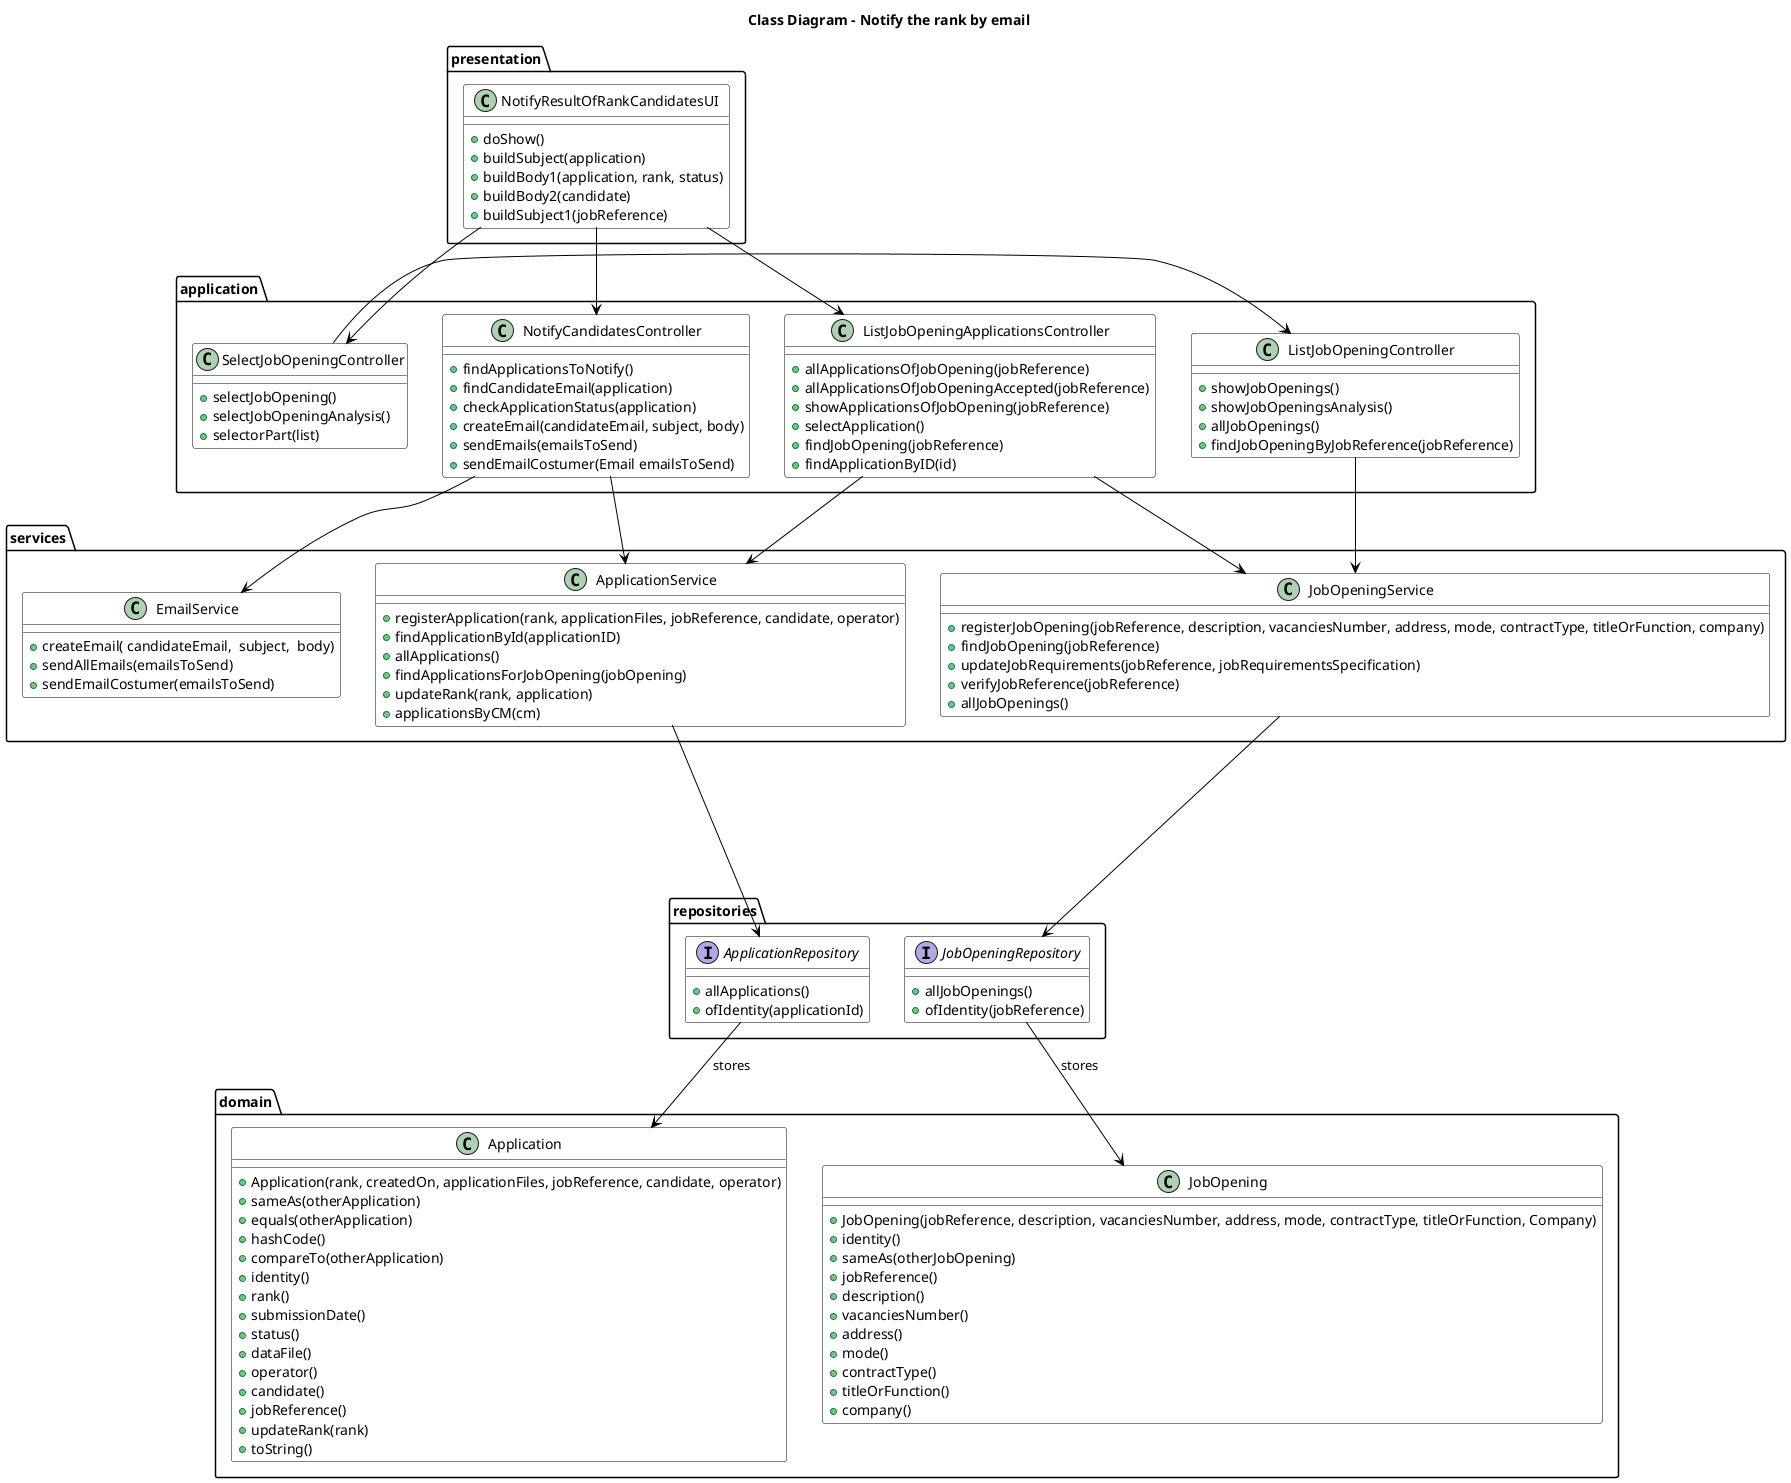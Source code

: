 @startuml
skinparam class {
    BackgroundColor White
    ArrowColor Black
    BorderColor Black
    FontColor Black
    FontSize 14
}

Title "Class Diagram - Notify the rank by email"

package "presentation" {
    class NotifyResultOfRankCandidatesUI {
        + doShow()
        + buildSubject(application)
        + buildBody1(application, rank, status)
        + buildBody2(candidate)
        + buildSubject1(jobReference)
    }
}


package "application" {

    class NotifyCandidatesController{
        + findApplicationsToNotify()
        + findCandidateEmail(application)
        + checkApplicationStatus(application)
        + createEmail(candidateEmail, subject, body)
        + sendEmails(emailsToSend)
        + sendEmailCostumer(Email emailsToSend)
    }

    class SelectJobOpeningController {
        + selectJobOpening()
        + selectJobOpeningAnalysis()
        + selectorPart(list)
    }

    class ListJobOpeningApplicationsController {
        + allApplicationsOfJobOpening(jobReference)
        + allApplicationsOfJobOpeningAccepted(jobReference)
        + showApplicationsOfJobOpening(jobReference)
        + selectApplication()
        + findJobOpening(jobReference)
        + findApplicationByID(id)
    }

    class ListJobOpeningController {
         + showJobOpenings()
         + showJobOpeningsAnalysis()
         + allJobOpenings()
         + findJobOpeningByJobReference(jobReference)
         }

}

    package "services" {
            class ApplicationService {
                + registerApplication(rank, applicationFiles, jobReference, candidate, operator)
                + findApplicationById(applicationID)
                + allApplications()
                + findApplicationsForJobOpening(jobOpening)
                + updateRank(rank, application)
                + applicationsByCM(cm)
            }

            class JobOpeningService {
                + registerJobOpening(jobReference, description, vacanciesNumber, address, mode, contractType, titleOrFunction, company)
                + findJobOpening(jobReference)
                + updateJobRequirements(jobReference, jobRequirementsSpecification)
                + verifyJobReference(jobReference)
                + allJobOpenings()
            }
            class EmailService {
                 + createEmail( candidateEmail,  subject,  body)
                 + sendAllEmails(emailsToSend)
                 + sendEmailCostumer(emailsToSend)
            }
    }

package "repositories" {
            interface ApplicationRepository {
                + allApplications()
                + ofIdentity(applicationId)
            }

            interface JobOpeningRepository {
                + allJobOpenings()
                + ofIdentity(jobReference)
            }
        }


package "domain" {
    class Application {
        + Application(rank, createdOn, applicationFiles, jobReference, candidate, operator)
        + sameAs(otherApplication)
        + equals(otherApplication)
        + hashCode()
        + compareTo(otherApplication)
        + identity()
        + rank()
        + submissionDate()
        + status()
        + dataFile()
        + operator()
        + candidate()
        + jobReference()
        + updateRank(rank)
        + toString()
    }

    class JobOpening {
        + JobOpening(jobReference, description, vacanciesNumber, address, mode, contractType, titleOrFunction, Company)
        + identity()
        + sameAs(otherJobOpening)
        + jobReference()
        + description()
        + vacanciesNumber()
        + address()
        + mode()
        + contractType()
        + titleOrFunction()
        + company()
    }

 }

NotifyResultOfRankCandidatesUI --> SelectJobOpeningController
SelectJobOpeningController -> ListJobOpeningController
NotifyResultOfRankCandidatesUI --> ListJobOpeningApplicationsController
NotifyResultOfRankCandidatesUI --> NotifyCandidatesController

JobOpeningService ----> JobOpeningRepository
ApplicationService ----> ApplicationRepository

ApplicationRepository --> Application : stores
JobOpeningRepository --> JobOpening : stores

ListJobOpeningApplicationsController --> JobOpeningService
ListJobOpeningApplicationsController --> ApplicationService

ListJobOpeningController -> JobOpeningService

NotifyCandidatesController -> EmailService
NotifyCandidatesController -> ApplicationService

@enduml



